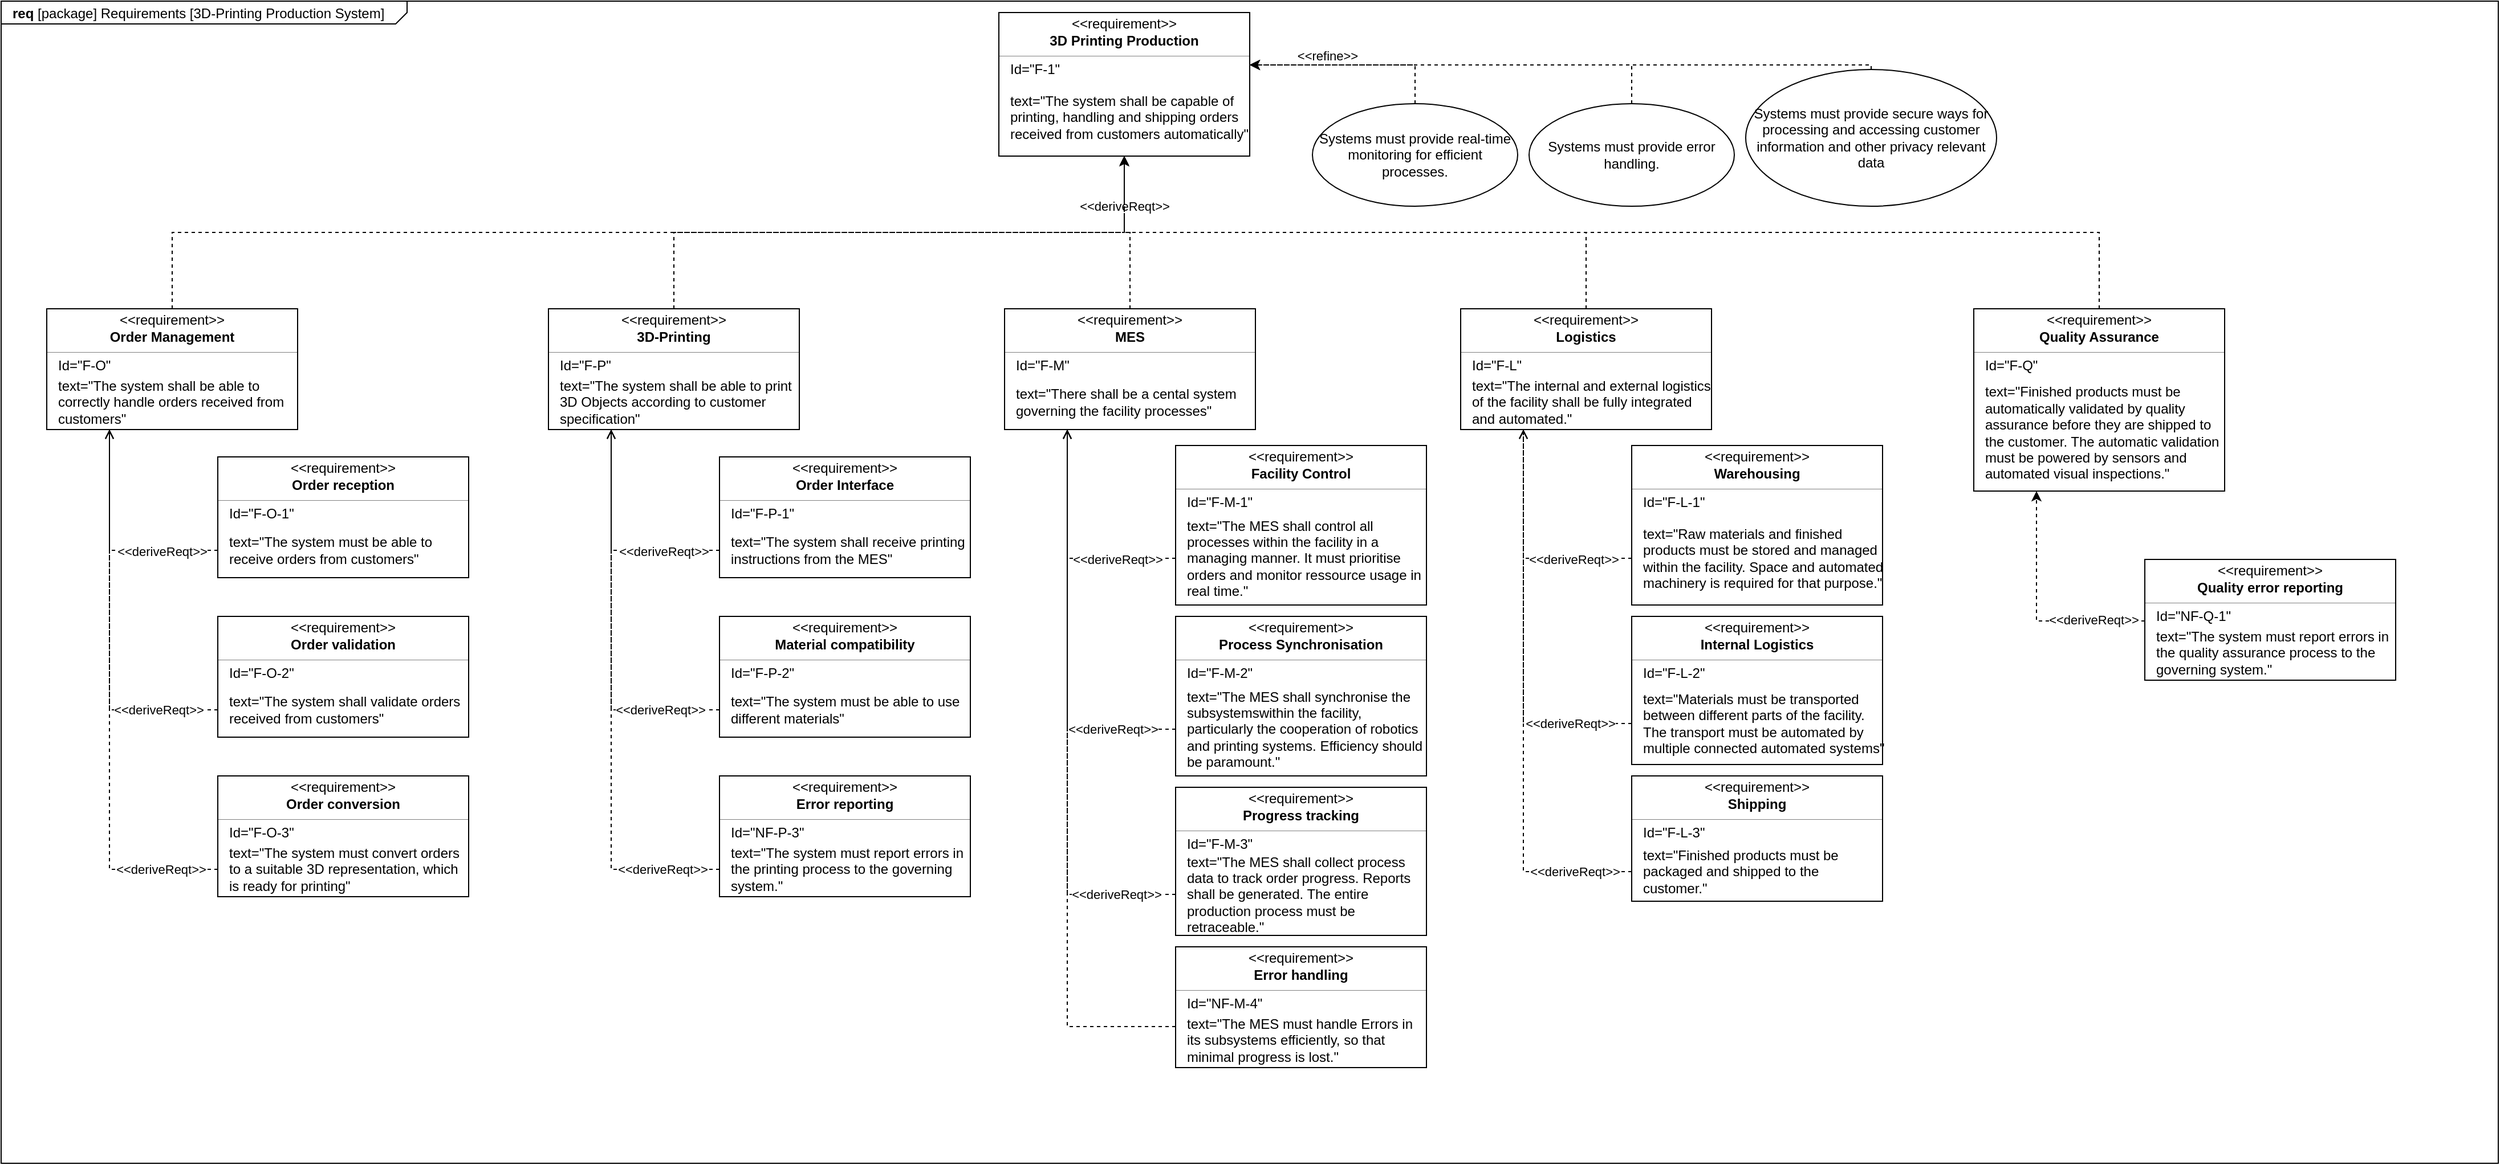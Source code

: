 <mxfile version="24.8.0">
  <diagram name="Page-1" id="KCYgEHQ_xMG1G2WC19Dg">
    <mxGraphModel dx="2444" dy="998" grid="1" gridSize="10" guides="1" tooltips="1" connect="1" arrows="1" fold="1" page="1" pageScale="1" pageWidth="850" pageHeight="1100" math="0" shadow="0">
      <root>
        <mxCell id="0" />
        <mxCell id="1" parent="0" />
        <mxCell id="_IO0_zcIHggkC3envVkG-2" value="&lt;p style=&quot;margin:0px;margin-top:4px;margin-left:10px;text-align:left;&quot;&gt;&lt;b&gt;req&lt;/b&gt; [package] Requirements [3D-Printing Production System]&lt;br&gt;&lt;/p&gt;" style="html=1;shape=mxgraph.sysml.package;html=1;overflow=fill;whiteSpace=wrap;labelX=356;" parent="1" vertex="1">
          <mxGeometry x="-560" y="50" width="2190" height="1020" as="geometry" />
        </mxCell>
        <mxCell id="_IO0_zcIHggkC3envVkG-3" value="" style="fontStyle=1;align=center;verticalAlign=middle;childLayout=stackLayout;horizontal=1;horizontalStack=0;resizeParent=1;resizeParentMax=0;resizeLast=0;marginBottom=0;" parent="1" vertex="1">
          <mxGeometry x="315" y="60" width="220" height="126" as="geometry" />
        </mxCell>
        <mxCell id="_IO0_zcIHggkC3envVkG-4" value="&amp;lt;&amp;lt;requirement&amp;gt;&amp;gt;" style="html=1;align=center;spacing=0;verticalAlign=middle;strokeColor=none;fillColor=none;whiteSpace=wrap;spacingTop=3;" parent="_IO0_zcIHggkC3envVkG-3" vertex="1">
          <mxGeometry width="220" height="16" as="geometry" />
        </mxCell>
        <mxCell id="_IO0_zcIHggkC3envVkG-5" value="3D Printing Production" style="html=1;align=center;spacing=0;verticalAlign=middle;strokeColor=none;fillColor=none;whiteSpace=wrap;fontStyle=1" parent="_IO0_zcIHggkC3envVkG-3" vertex="1">
          <mxGeometry y="16" width="220" height="18" as="geometry" />
        </mxCell>
        <mxCell id="_IO0_zcIHggkC3envVkG-6" value="" style="line;strokeWidth=0.25;fillColor=none;align=left;verticalAlign=middle;spacingTop=-1;spacingLeft=3;spacingRight=3;rotatable=0;labelPosition=right;points=[];portConstraint=eastwest;" parent="_IO0_zcIHggkC3envVkG-3" vertex="1">
          <mxGeometry y="34" width="220" height="8" as="geometry" />
        </mxCell>
        <mxCell id="_IO0_zcIHggkC3envVkG-8" value="Id=&quot;F-1&quot;" style="html=1;align=left;spacing=0;verticalAlign=middle;strokeColor=none;fillColor=none;whiteSpace=wrap;spacingLeft=10;" parent="_IO0_zcIHggkC3envVkG-3" vertex="1">
          <mxGeometry y="42" width="220" height="16" as="geometry" />
        </mxCell>
        <mxCell id="_IO0_zcIHggkC3envVkG-7" value="text=&quot;The system shall be capable of printing, handling and shipping orders received from customers automatically&quot;" style="html=1;align=left;spacing=0;verticalAlign=middle;strokeColor=none;fillColor=none;whiteSpace=wrap;spacingLeft=10;" parent="_IO0_zcIHggkC3envVkG-3" vertex="1">
          <mxGeometry y="58" width="220" height="68" as="geometry" />
        </mxCell>
        <mxCell id="_IO0_zcIHggkC3envVkG-10" value="" style="fontStyle=1;align=center;verticalAlign=middle;childLayout=stackLayout;horizontal=1;horizontalStack=0;resizeParent=1;resizeParentMax=0;resizeLast=0;marginBottom=0;" parent="1" vertex="1">
          <mxGeometry x="-520" y="320" width="220" height="106" as="geometry" />
        </mxCell>
        <mxCell id="_IO0_zcIHggkC3envVkG-11" value="&amp;lt;&amp;lt;requirement&amp;gt;&amp;gt;" style="html=1;align=center;spacing=0;verticalAlign=middle;strokeColor=none;fillColor=none;whiteSpace=wrap;spacingTop=3;" parent="_IO0_zcIHggkC3envVkG-10" vertex="1">
          <mxGeometry width="220" height="16" as="geometry" />
        </mxCell>
        <mxCell id="_IO0_zcIHggkC3envVkG-12" value="Order Management" style="html=1;align=center;spacing=0;verticalAlign=middle;strokeColor=none;fillColor=none;whiteSpace=wrap;fontStyle=1" parent="_IO0_zcIHggkC3envVkG-10" vertex="1">
          <mxGeometry y="16" width="220" height="18" as="geometry" />
        </mxCell>
        <mxCell id="_IO0_zcIHggkC3envVkG-13" value="" style="line;strokeWidth=0.25;fillColor=none;align=left;verticalAlign=middle;spacingTop=-1;spacingLeft=3;spacingRight=3;rotatable=0;labelPosition=right;points=[];portConstraint=eastwest;" parent="_IO0_zcIHggkC3envVkG-10" vertex="1">
          <mxGeometry y="34" width="220" height="8" as="geometry" />
        </mxCell>
        <mxCell id="_IO0_zcIHggkC3envVkG-15" value="Id=&quot;F-O&quot;" style="html=1;align=left;spacing=0;verticalAlign=middle;strokeColor=none;fillColor=none;whiteSpace=wrap;spacingLeft=10;" parent="_IO0_zcIHggkC3envVkG-10" vertex="1">
          <mxGeometry y="42" width="220" height="16" as="geometry" />
        </mxCell>
        <mxCell id="_IO0_zcIHggkC3envVkG-14" value="text=&quot;The system shall be able to correctly handle orders received from customers&quot;" style="html=1;align=left;spacing=0;verticalAlign=middle;strokeColor=none;fillColor=none;whiteSpace=wrap;spacingLeft=10;" parent="_IO0_zcIHggkC3envVkG-10" vertex="1">
          <mxGeometry y="58" width="220" height="48" as="geometry" />
        </mxCell>
        <mxCell id="_IO0_zcIHggkC3envVkG-28" style="edgeStyle=orthogonalEdgeStyle;rounded=0;orthogonalLoop=1;jettySize=auto;html=1;exitX=0.5;exitY=0;exitDx=0;exitDy=0;entryX=0.5;entryY=1;entryDx=0;entryDy=0;dashed=1;endArrow=open;endFill=0;" parent="1" source="_IO0_zcIHggkC3envVkG-11" target="_IO0_zcIHggkC3envVkG-7" edge="1">
          <mxGeometry relative="1" as="geometry" />
        </mxCell>
        <mxCell id="_IO0_zcIHggkC3envVkG-29" value="&lt;div&gt;&amp;lt;&amp;lt;deriveReqt&amp;gt;&amp;gt;&lt;/div&gt;" style="edgeLabel;html=1;align=center;verticalAlign=middle;resizable=0;points=[];" parent="_IO0_zcIHggkC3envVkG-28" vertex="1" connectable="0">
          <mxGeometry x="-0.199" y="1" relative="1" as="geometry">
            <mxPoint x="514" y="-22" as="offset" />
          </mxGeometry>
        </mxCell>
        <mxCell id="_IO0_zcIHggkC3envVkG-30" value="" style="fontStyle=1;align=center;verticalAlign=middle;childLayout=stackLayout;horizontal=1;horizontalStack=0;resizeParent=1;resizeParentMax=0;resizeLast=0;marginBottom=0;" parent="1" vertex="1">
          <mxGeometry x="-370" y="590" width="220" height="106" as="geometry" />
        </mxCell>
        <mxCell id="_IO0_zcIHggkC3envVkG-31" value="&amp;lt;&amp;lt;requirement&amp;gt;&amp;gt;" style="html=1;align=center;spacing=0;verticalAlign=middle;strokeColor=none;fillColor=none;whiteSpace=wrap;spacingTop=3;" parent="_IO0_zcIHggkC3envVkG-30" vertex="1">
          <mxGeometry width="220" height="16" as="geometry" />
        </mxCell>
        <mxCell id="_IO0_zcIHggkC3envVkG-32" value="Order validation" style="html=1;align=center;spacing=0;verticalAlign=middle;strokeColor=none;fillColor=none;whiteSpace=wrap;fontStyle=1" parent="_IO0_zcIHggkC3envVkG-30" vertex="1">
          <mxGeometry y="16" width="220" height="18" as="geometry" />
        </mxCell>
        <mxCell id="_IO0_zcIHggkC3envVkG-33" value="" style="line;strokeWidth=0.25;fillColor=none;align=left;verticalAlign=middle;spacingTop=-1;spacingLeft=3;spacingRight=3;rotatable=0;labelPosition=right;points=[];portConstraint=eastwest;" parent="_IO0_zcIHggkC3envVkG-30" vertex="1">
          <mxGeometry y="34" width="220" height="8" as="geometry" />
        </mxCell>
        <mxCell id="_IO0_zcIHggkC3envVkG-35" value="Id=&quot;F-O-2&quot;" style="html=1;align=left;spacing=0;verticalAlign=middle;strokeColor=none;fillColor=none;whiteSpace=wrap;spacingLeft=10;" parent="_IO0_zcIHggkC3envVkG-30" vertex="1">
          <mxGeometry y="42" width="220" height="16" as="geometry" />
        </mxCell>
        <mxCell id="_IO0_zcIHggkC3envVkG-34" value="text=&quot;The system shall validate orders received from customers&quot;" style="html=1;align=left;spacing=0;verticalAlign=middle;strokeColor=none;fillColor=none;whiteSpace=wrap;spacingLeft=10;" parent="_IO0_zcIHggkC3envVkG-30" vertex="1">
          <mxGeometry y="58" width="220" height="48" as="geometry" />
        </mxCell>
        <mxCell id="_IO0_zcIHggkC3envVkG-36" value="" style="fontStyle=1;align=center;verticalAlign=middle;childLayout=stackLayout;horizontal=1;horizontalStack=0;resizeParent=1;resizeParentMax=0;resizeLast=0;marginBottom=0;" parent="1" vertex="1">
          <mxGeometry x="-370" y="450" width="220" height="106" as="geometry" />
        </mxCell>
        <mxCell id="_IO0_zcIHggkC3envVkG-37" value="&amp;lt;&amp;lt;requirement&amp;gt;&amp;gt;" style="html=1;align=center;spacing=0;verticalAlign=middle;strokeColor=none;fillColor=none;whiteSpace=wrap;spacingTop=3;" parent="_IO0_zcIHggkC3envVkG-36" vertex="1">
          <mxGeometry width="220" height="16" as="geometry" />
        </mxCell>
        <mxCell id="_IO0_zcIHggkC3envVkG-38" value="Order reception" style="html=1;align=center;spacing=0;verticalAlign=middle;strokeColor=none;fillColor=none;whiteSpace=wrap;fontStyle=1" parent="_IO0_zcIHggkC3envVkG-36" vertex="1">
          <mxGeometry y="16" width="220" height="18" as="geometry" />
        </mxCell>
        <mxCell id="_IO0_zcIHggkC3envVkG-39" value="" style="line;strokeWidth=0.25;fillColor=none;align=left;verticalAlign=middle;spacingTop=-1;spacingLeft=3;spacingRight=3;rotatable=0;labelPosition=right;points=[];portConstraint=eastwest;" parent="_IO0_zcIHggkC3envVkG-36" vertex="1">
          <mxGeometry y="34" width="220" height="8" as="geometry" />
        </mxCell>
        <mxCell id="_IO0_zcIHggkC3envVkG-41" value="Id=&quot;F-O-1&quot;" style="html=1;align=left;spacing=0;verticalAlign=middle;strokeColor=none;fillColor=none;whiteSpace=wrap;spacingLeft=10;" parent="_IO0_zcIHggkC3envVkG-36" vertex="1">
          <mxGeometry y="42" width="220" height="16" as="geometry" />
        </mxCell>
        <mxCell id="_IO0_zcIHggkC3envVkG-40" value="text=&quot;The system must be able to receive orders from customers&quot;" style="html=1;align=left;spacing=0;verticalAlign=middle;strokeColor=none;fillColor=none;whiteSpace=wrap;spacingLeft=10;" parent="_IO0_zcIHggkC3envVkG-36" vertex="1">
          <mxGeometry y="58" width="220" height="48" as="geometry" />
        </mxCell>
        <mxCell id="_IO0_zcIHggkC3envVkG-42" value="" style="fontStyle=1;align=center;verticalAlign=middle;childLayout=stackLayout;horizontal=1;horizontalStack=0;resizeParent=1;resizeParentMax=0;resizeLast=0;marginBottom=0;" parent="1" vertex="1">
          <mxGeometry x="-370" y="730" width="220" height="106" as="geometry" />
        </mxCell>
        <mxCell id="_IO0_zcIHggkC3envVkG-43" value="&amp;lt;&amp;lt;requirement&amp;gt;&amp;gt;" style="html=1;align=center;spacing=0;verticalAlign=middle;strokeColor=none;fillColor=none;whiteSpace=wrap;spacingTop=3;" parent="_IO0_zcIHggkC3envVkG-42" vertex="1">
          <mxGeometry width="220" height="16" as="geometry" />
        </mxCell>
        <mxCell id="_IO0_zcIHggkC3envVkG-44" value="Order conversion" style="html=1;align=center;spacing=0;verticalAlign=middle;strokeColor=none;fillColor=none;whiteSpace=wrap;fontStyle=1" parent="_IO0_zcIHggkC3envVkG-42" vertex="1">
          <mxGeometry y="16" width="220" height="18" as="geometry" />
        </mxCell>
        <mxCell id="_IO0_zcIHggkC3envVkG-45" value="" style="line;strokeWidth=0.25;fillColor=none;align=left;verticalAlign=middle;spacingTop=-1;spacingLeft=3;spacingRight=3;rotatable=0;labelPosition=right;points=[];portConstraint=eastwest;" parent="_IO0_zcIHggkC3envVkG-42" vertex="1">
          <mxGeometry y="34" width="220" height="8" as="geometry" />
        </mxCell>
        <mxCell id="_IO0_zcIHggkC3envVkG-47" value="Id=&quot;F-O-3&quot;" style="html=1;align=left;spacing=0;verticalAlign=middle;strokeColor=none;fillColor=none;whiteSpace=wrap;spacingLeft=10;" parent="_IO0_zcIHggkC3envVkG-42" vertex="1">
          <mxGeometry y="42" width="220" height="16" as="geometry" />
        </mxCell>
        <mxCell id="_IO0_zcIHggkC3envVkG-46" value="text=&quot;The system must convert orders to a suitable 3D representation, which is ready for printing&quot;" style="html=1;align=left;spacing=0;verticalAlign=middle;strokeColor=none;fillColor=none;whiteSpace=wrap;spacingLeft=10;" parent="_IO0_zcIHggkC3envVkG-42" vertex="1">
          <mxGeometry y="58" width="220" height="48" as="geometry" />
        </mxCell>
        <mxCell id="_IO0_zcIHggkC3envVkG-48" style="edgeStyle=orthogonalEdgeStyle;rounded=0;orthogonalLoop=1;jettySize=auto;html=1;exitX=0;exitY=0.5;exitDx=0;exitDy=0;entryX=0.25;entryY=1;entryDx=0;entryDy=0;endArrow=open;endFill=0;dashed=1;" parent="1" source="_IO0_zcIHggkC3envVkG-40" target="_IO0_zcIHggkC3envVkG-14" edge="1">
          <mxGeometry relative="1" as="geometry">
            <mxPoint x="-465" y="420" as="targetPoint" />
          </mxGeometry>
        </mxCell>
        <mxCell id="_IO0_zcIHggkC3envVkG-52" value="&amp;lt;&amp;lt;deriveReqt&amp;gt;&amp;gt;" style="edgeLabel;html=1;align=center;verticalAlign=middle;resizable=0;points=[];" parent="_IO0_zcIHggkC3envVkG-48" vertex="1" connectable="0">
          <mxGeometry x="-0.509" y="1" relative="1" as="geometry">
            <mxPoint as="offset" />
          </mxGeometry>
        </mxCell>
        <mxCell id="_IO0_zcIHggkC3envVkG-50" style="edgeStyle=orthogonalEdgeStyle;rounded=0;orthogonalLoop=1;jettySize=auto;html=1;exitX=0;exitY=0.5;exitDx=0;exitDy=0;entryX=0.25;entryY=1;entryDx=0;entryDy=0;dashed=1;endArrow=open;endFill=0;" parent="1" source="_IO0_zcIHggkC3envVkG-34" target="_IO0_zcIHggkC3envVkG-14" edge="1">
          <mxGeometry relative="1" as="geometry">
            <mxPoint x="-470" y="430" as="targetPoint" />
          </mxGeometry>
        </mxCell>
        <mxCell id="_IO0_zcIHggkC3envVkG-53" value="&amp;lt;&amp;lt;deriveReqt&amp;gt;&amp;gt;" style="edgeLabel;html=1;align=center;verticalAlign=middle;resizable=0;points=[];" parent="_IO0_zcIHggkC3envVkG-50" vertex="1" connectable="0">
          <mxGeometry x="-0.694" relative="1" as="geometry">
            <mxPoint as="offset" />
          </mxGeometry>
        </mxCell>
        <mxCell id="_IO0_zcIHggkC3envVkG-51" style="edgeStyle=orthogonalEdgeStyle;rounded=0;orthogonalLoop=1;jettySize=auto;html=1;exitX=0;exitY=0.5;exitDx=0;exitDy=0;entryX=0.25;entryY=1;entryDx=0;entryDy=0;dashed=1;endArrow=open;endFill=0;" parent="1" source="_IO0_zcIHggkC3envVkG-46" target="_IO0_zcIHggkC3envVkG-14" edge="1">
          <mxGeometry relative="1" as="geometry" />
        </mxCell>
        <mxCell id="_IO0_zcIHggkC3envVkG-54" value="&amp;lt;&amp;lt;deriveReqt&amp;gt;&amp;gt;" style="edgeLabel;html=1;align=center;verticalAlign=middle;resizable=0;points=[];" parent="_IO0_zcIHggkC3envVkG-51" vertex="1" connectable="0">
          <mxGeometry x="-0.793" relative="1" as="geometry">
            <mxPoint as="offset" />
          </mxGeometry>
        </mxCell>
        <mxCell id="_IO0_zcIHggkC3envVkG-85" value="" style="fontStyle=1;align=center;verticalAlign=middle;childLayout=stackLayout;horizontal=1;horizontalStack=0;resizeParent=1;resizeParentMax=0;resizeLast=0;marginBottom=0;" parent="1" vertex="1">
          <mxGeometry x="-80" y="320" width="220" height="106" as="geometry" />
        </mxCell>
        <mxCell id="_IO0_zcIHggkC3envVkG-86" value="&amp;lt;&amp;lt;requirement&amp;gt;&amp;gt;" style="html=1;align=center;spacing=0;verticalAlign=middle;strokeColor=none;fillColor=none;whiteSpace=wrap;spacingTop=3;" parent="_IO0_zcIHggkC3envVkG-85" vertex="1">
          <mxGeometry width="220" height="16" as="geometry" />
        </mxCell>
        <mxCell id="_IO0_zcIHggkC3envVkG-87" value="3D-Printing" style="html=1;align=center;spacing=0;verticalAlign=middle;strokeColor=none;fillColor=none;whiteSpace=wrap;fontStyle=1" parent="_IO0_zcIHggkC3envVkG-85" vertex="1">
          <mxGeometry y="16" width="220" height="18" as="geometry" />
        </mxCell>
        <mxCell id="_IO0_zcIHggkC3envVkG-88" value="" style="line;strokeWidth=0.25;fillColor=none;align=left;verticalAlign=middle;spacingTop=-1;spacingLeft=3;spacingRight=3;rotatable=0;labelPosition=right;points=[];portConstraint=eastwest;" parent="_IO0_zcIHggkC3envVkG-85" vertex="1">
          <mxGeometry y="34" width="220" height="8" as="geometry" />
        </mxCell>
        <mxCell id="_IO0_zcIHggkC3envVkG-89" value="Id=&quot;F-P&quot;" style="html=1;align=left;spacing=0;verticalAlign=middle;strokeColor=none;fillColor=none;whiteSpace=wrap;spacingLeft=10;" parent="_IO0_zcIHggkC3envVkG-85" vertex="1">
          <mxGeometry y="42" width="220" height="16" as="geometry" />
        </mxCell>
        <mxCell id="_IO0_zcIHggkC3envVkG-90" value="text=&quot;The system shall be able to print 3D Objects according to customer specification&quot;" style="html=1;align=left;spacing=0;verticalAlign=middle;strokeColor=none;fillColor=none;whiteSpace=wrap;spacingLeft=10;" parent="_IO0_zcIHggkC3envVkG-85" vertex="1">
          <mxGeometry y="58" width="220" height="48" as="geometry" />
        </mxCell>
        <mxCell id="_IO0_zcIHggkC3envVkG-91" value="" style="fontStyle=1;align=center;verticalAlign=middle;childLayout=stackLayout;horizontal=1;horizontalStack=0;resizeParent=1;resizeParentMax=0;resizeLast=0;marginBottom=0;" parent="1" vertex="1">
          <mxGeometry x="70" y="590" width="220" height="106" as="geometry" />
        </mxCell>
        <mxCell id="_IO0_zcIHggkC3envVkG-92" value="&amp;lt;&amp;lt;requirement&amp;gt;&amp;gt;" style="html=1;align=center;spacing=0;verticalAlign=middle;strokeColor=none;fillColor=none;whiteSpace=wrap;spacingTop=3;" parent="_IO0_zcIHggkC3envVkG-91" vertex="1">
          <mxGeometry width="220" height="16" as="geometry" />
        </mxCell>
        <mxCell id="_IO0_zcIHggkC3envVkG-93" value="Material compatibility" style="html=1;align=center;spacing=0;verticalAlign=middle;strokeColor=none;fillColor=none;whiteSpace=wrap;fontStyle=1" parent="_IO0_zcIHggkC3envVkG-91" vertex="1">
          <mxGeometry y="16" width="220" height="18" as="geometry" />
        </mxCell>
        <mxCell id="_IO0_zcIHggkC3envVkG-94" value="" style="line;strokeWidth=0.25;fillColor=none;align=left;verticalAlign=middle;spacingTop=-1;spacingLeft=3;spacingRight=3;rotatable=0;labelPosition=right;points=[];portConstraint=eastwest;" parent="_IO0_zcIHggkC3envVkG-91" vertex="1">
          <mxGeometry y="34" width="220" height="8" as="geometry" />
        </mxCell>
        <mxCell id="_IO0_zcIHggkC3envVkG-95" value="Id=&quot;F-P-2&quot;" style="html=1;align=left;spacing=0;verticalAlign=middle;strokeColor=none;fillColor=none;whiteSpace=wrap;spacingLeft=10;" parent="_IO0_zcIHggkC3envVkG-91" vertex="1">
          <mxGeometry y="42" width="220" height="16" as="geometry" />
        </mxCell>
        <mxCell id="_IO0_zcIHggkC3envVkG-96" value="text=&quot;The system must be able to use different materials&quot;" style="html=1;align=left;spacing=0;verticalAlign=middle;strokeColor=none;fillColor=none;whiteSpace=wrap;spacingLeft=10;" parent="_IO0_zcIHggkC3envVkG-91" vertex="1">
          <mxGeometry y="58" width="220" height="48" as="geometry" />
        </mxCell>
        <mxCell id="_IO0_zcIHggkC3envVkG-97" value="" style="fontStyle=1;align=center;verticalAlign=middle;childLayout=stackLayout;horizontal=1;horizontalStack=0;resizeParent=1;resizeParentMax=0;resizeLast=0;marginBottom=0;" parent="1" vertex="1">
          <mxGeometry x="70" y="450" width="220" height="106" as="geometry" />
        </mxCell>
        <mxCell id="_IO0_zcIHggkC3envVkG-98" value="&amp;lt;&amp;lt;requirement&amp;gt;&amp;gt;" style="html=1;align=center;spacing=0;verticalAlign=middle;strokeColor=none;fillColor=none;whiteSpace=wrap;spacingTop=3;" parent="_IO0_zcIHggkC3envVkG-97" vertex="1">
          <mxGeometry width="220" height="16" as="geometry" />
        </mxCell>
        <mxCell id="_IO0_zcIHggkC3envVkG-99" value="Order Interface" style="html=1;align=center;spacing=0;verticalAlign=middle;strokeColor=none;fillColor=none;whiteSpace=wrap;fontStyle=1" parent="_IO0_zcIHggkC3envVkG-97" vertex="1">
          <mxGeometry y="16" width="220" height="18" as="geometry" />
        </mxCell>
        <mxCell id="_IO0_zcIHggkC3envVkG-100" value="" style="line;strokeWidth=0.25;fillColor=none;align=left;verticalAlign=middle;spacingTop=-1;spacingLeft=3;spacingRight=3;rotatable=0;labelPosition=right;points=[];portConstraint=eastwest;" parent="_IO0_zcIHggkC3envVkG-97" vertex="1">
          <mxGeometry y="34" width="220" height="8" as="geometry" />
        </mxCell>
        <mxCell id="_IO0_zcIHggkC3envVkG-101" value="Id=&quot;F-P-1&quot;" style="html=1;align=left;spacing=0;verticalAlign=middle;strokeColor=none;fillColor=none;whiteSpace=wrap;spacingLeft=10;" parent="_IO0_zcIHggkC3envVkG-97" vertex="1">
          <mxGeometry y="42" width="220" height="16" as="geometry" />
        </mxCell>
        <mxCell id="_IO0_zcIHggkC3envVkG-102" value="text=&quot;The system shall receive printing instructions from the MES&quot;" style="html=1;align=left;spacing=0;verticalAlign=middle;strokeColor=none;fillColor=none;whiteSpace=wrap;spacingLeft=10;" parent="_IO0_zcIHggkC3envVkG-97" vertex="1">
          <mxGeometry y="58" width="220" height="48" as="geometry" />
        </mxCell>
        <mxCell id="_IO0_zcIHggkC3envVkG-103" value="" style="fontStyle=1;align=center;verticalAlign=middle;childLayout=stackLayout;horizontal=1;horizontalStack=0;resizeParent=1;resizeParentMax=0;resizeLast=0;marginBottom=0;" parent="1" vertex="1">
          <mxGeometry x="70" y="730" width="220" height="106" as="geometry" />
        </mxCell>
        <mxCell id="_IO0_zcIHggkC3envVkG-104" value="&amp;lt;&amp;lt;requirement&amp;gt;&amp;gt;" style="html=1;align=center;spacing=0;verticalAlign=middle;strokeColor=none;fillColor=none;whiteSpace=wrap;spacingTop=3;" parent="_IO0_zcIHggkC3envVkG-103" vertex="1">
          <mxGeometry width="220" height="16" as="geometry" />
        </mxCell>
        <mxCell id="_IO0_zcIHggkC3envVkG-105" value="Error reporting" style="html=1;align=center;spacing=0;verticalAlign=middle;strokeColor=none;fillColor=none;whiteSpace=wrap;fontStyle=1" parent="_IO0_zcIHggkC3envVkG-103" vertex="1">
          <mxGeometry y="16" width="220" height="18" as="geometry" />
        </mxCell>
        <mxCell id="_IO0_zcIHggkC3envVkG-106" value="" style="line;strokeWidth=0.25;fillColor=none;align=left;verticalAlign=middle;spacingTop=-1;spacingLeft=3;spacingRight=3;rotatable=0;labelPosition=right;points=[];portConstraint=eastwest;" parent="_IO0_zcIHggkC3envVkG-103" vertex="1">
          <mxGeometry y="34" width="220" height="8" as="geometry" />
        </mxCell>
        <mxCell id="_IO0_zcIHggkC3envVkG-107" value="Id=&quot;NF-P-3&quot;" style="html=1;align=left;spacing=0;verticalAlign=middle;strokeColor=none;fillColor=none;whiteSpace=wrap;spacingLeft=10;" parent="_IO0_zcIHggkC3envVkG-103" vertex="1">
          <mxGeometry y="42" width="220" height="16" as="geometry" />
        </mxCell>
        <mxCell id="_IO0_zcIHggkC3envVkG-108" value="text=&quot;The system must report errors in the printing process to the governing system.&quot;" style="html=1;align=left;spacing=0;verticalAlign=middle;strokeColor=none;fillColor=none;whiteSpace=wrap;spacingLeft=10;" parent="_IO0_zcIHggkC3envVkG-103" vertex="1">
          <mxGeometry y="58" width="220" height="48" as="geometry" />
        </mxCell>
        <mxCell id="_IO0_zcIHggkC3envVkG-109" style="edgeStyle=orthogonalEdgeStyle;rounded=0;orthogonalLoop=1;jettySize=auto;html=1;exitX=0;exitY=0.5;exitDx=0;exitDy=0;entryX=0.25;entryY=1;entryDx=0;entryDy=0;endArrow=open;endFill=0;dashed=1;" parent="1" source="_IO0_zcIHggkC3envVkG-102" target="_IO0_zcIHggkC3envVkG-90" edge="1">
          <mxGeometry relative="1" as="geometry">
            <mxPoint x="-25" y="420" as="targetPoint" />
          </mxGeometry>
        </mxCell>
        <mxCell id="_IO0_zcIHggkC3envVkG-110" value="&amp;lt;&amp;lt;deriveReqt&amp;gt;&amp;gt;" style="edgeLabel;html=1;align=center;verticalAlign=middle;resizable=0;points=[];" parent="_IO0_zcIHggkC3envVkG-109" vertex="1" connectable="0">
          <mxGeometry x="-0.509" y="1" relative="1" as="geometry">
            <mxPoint as="offset" />
          </mxGeometry>
        </mxCell>
        <mxCell id="_IO0_zcIHggkC3envVkG-111" style="edgeStyle=orthogonalEdgeStyle;rounded=0;orthogonalLoop=1;jettySize=auto;html=1;exitX=0;exitY=0.5;exitDx=0;exitDy=0;entryX=0.25;entryY=1;entryDx=0;entryDy=0;dashed=1;endArrow=open;endFill=0;" parent="1" source="_IO0_zcIHggkC3envVkG-96" target="_IO0_zcIHggkC3envVkG-90" edge="1">
          <mxGeometry relative="1" as="geometry">
            <mxPoint x="-30" y="430" as="targetPoint" />
          </mxGeometry>
        </mxCell>
        <mxCell id="_IO0_zcIHggkC3envVkG-112" value="&amp;lt;&amp;lt;deriveReqt&amp;gt;&amp;gt;" style="edgeLabel;html=1;align=center;verticalAlign=middle;resizable=0;points=[];" parent="_IO0_zcIHggkC3envVkG-111" vertex="1" connectable="0">
          <mxGeometry x="-0.694" relative="1" as="geometry">
            <mxPoint as="offset" />
          </mxGeometry>
        </mxCell>
        <mxCell id="_IO0_zcIHggkC3envVkG-113" style="edgeStyle=orthogonalEdgeStyle;rounded=0;orthogonalLoop=1;jettySize=auto;html=1;exitX=0;exitY=0.5;exitDx=0;exitDy=0;entryX=0.25;entryY=1;entryDx=0;entryDy=0;dashed=1;endArrow=open;endFill=0;" parent="1" source="_IO0_zcIHggkC3envVkG-108" target="_IO0_zcIHggkC3envVkG-90" edge="1">
          <mxGeometry relative="1" as="geometry" />
        </mxCell>
        <mxCell id="_IO0_zcIHggkC3envVkG-114" value="&amp;lt;&amp;lt;deriveReqt&amp;gt;&amp;gt;" style="edgeLabel;html=1;align=center;verticalAlign=middle;resizable=0;points=[];" parent="_IO0_zcIHggkC3envVkG-113" vertex="1" connectable="0">
          <mxGeometry x="-0.793" relative="1" as="geometry">
            <mxPoint as="offset" />
          </mxGeometry>
        </mxCell>
        <mxCell id="_IO0_zcIHggkC3envVkG-115" style="edgeStyle=orthogonalEdgeStyle;rounded=0;orthogonalLoop=1;jettySize=auto;html=1;exitX=0.5;exitY=0;exitDx=0;exitDy=0;entryX=0.5;entryY=1;entryDx=0;entryDy=0;dashed=1;endArrow=open;endFill=0;" parent="1" source="_IO0_zcIHggkC3envVkG-86" target="_IO0_zcIHggkC3envVkG-7" edge="1">
          <mxGeometry relative="1" as="geometry" />
        </mxCell>
        <mxCell id="_IO0_zcIHggkC3envVkG-116" value="" style="fontStyle=1;align=center;verticalAlign=middle;childLayout=stackLayout;horizontal=1;horizontalStack=0;resizeParent=1;resizeParentMax=0;resizeLast=0;marginBottom=0;" parent="1" vertex="1">
          <mxGeometry x="320" y="320" width="220" height="106" as="geometry" />
        </mxCell>
        <mxCell id="_IO0_zcIHggkC3envVkG-117" value="&amp;lt;&amp;lt;requirement&amp;gt;&amp;gt;" style="html=1;align=center;spacing=0;verticalAlign=middle;strokeColor=none;fillColor=none;whiteSpace=wrap;spacingTop=3;" parent="_IO0_zcIHggkC3envVkG-116" vertex="1">
          <mxGeometry width="220" height="16" as="geometry" />
        </mxCell>
        <mxCell id="_IO0_zcIHggkC3envVkG-118" value="MES" style="html=1;align=center;spacing=0;verticalAlign=middle;strokeColor=none;fillColor=none;whiteSpace=wrap;fontStyle=1" parent="_IO0_zcIHggkC3envVkG-116" vertex="1">
          <mxGeometry y="16" width="220" height="18" as="geometry" />
        </mxCell>
        <mxCell id="_IO0_zcIHggkC3envVkG-119" value="" style="line;strokeWidth=0.25;fillColor=none;align=left;verticalAlign=middle;spacingTop=-1;spacingLeft=3;spacingRight=3;rotatable=0;labelPosition=right;points=[];portConstraint=eastwest;" parent="_IO0_zcIHggkC3envVkG-116" vertex="1">
          <mxGeometry y="34" width="220" height="8" as="geometry" />
        </mxCell>
        <mxCell id="_IO0_zcIHggkC3envVkG-120" value="Id=&quot;F-M&quot;" style="html=1;align=left;spacing=0;verticalAlign=middle;strokeColor=none;fillColor=none;whiteSpace=wrap;spacingLeft=10;" parent="_IO0_zcIHggkC3envVkG-116" vertex="1">
          <mxGeometry y="42" width="220" height="16" as="geometry" />
        </mxCell>
        <mxCell id="_IO0_zcIHggkC3envVkG-121" value="text=&quot;There shall be a cental system governing the facility processes&quot;" style="html=1;align=left;spacing=0;verticalAlign=middle;strokeColor=none;fillColor=none;whiteSpace=wrap;spacingLeft=10;" parent="_IO0_zcIHggkC3envVkG-116" vertex="1">
          <mxGeometry y="58" width="220" height="48" as="geometry" />
        </mxCell>
        <mxCell id="_IO0_zcIHggkC3envVkG-122" value="" style="fontStyle=1;align=center;verticalAlign=middle;childLayout=stackLayout;horizontal=1;horizontalStack=0;resizeParent=1;resizeParentMax=0;resizeLast=0;marginBottom=0;" parent="1" vertex="1">
          <mxGeometry x="470" y="590" width="220" height="140" as="geometry" />
        </mxCell>
        <mxCell id="_IO0_zcIHggkC3envVkG-123" value="&amp;lt;&amp;lt;requirement&amp;gt;&amp;gt;" style="html=1;align=center;spacing=0;verticalAlign=middle;strokeColor=none;fillColor=none;whiteSpace=wrap;spacingTop=3;" parent="_IO0_zcIHggkC3envVkG-122" vertex="1">
          <mxGeometry width="220" height="16" as="geometry" />
        </mxCell>
        <mxCell id="_IO0_zcIHggkC3envVkG-124" value="Process Synchronisation" style="html=1;align=center;spacing=0;verticalAlign=middle;strokeColor=none;fillColor=none;whiteSpace=wrap;fontStyle=1" parent="_IO0_zcIHggkC3envVkG-122" vertex="1">
          <mxGeometry y="16" width="220" height="18" as="geometry" />
        </mxCell>
        <mxCell id="_IO0_zcIHggkC3envVkG-125" value="" style="line;strokeWidth=0.25;fillColor=none;align=left;verticalAlign=middle;spacingTop=-1;spacingLeft=3;spacingRight=3;rotatable=0;labelPosition=right;points=[];portConstraint=eastwest;" parent="_IO0_zcIHggkC3envVkG-122" vertex="1">
          <mxGeometry y="34" width="220" height="8" as="geometry" />
        </mxCell>
        <mxCell id="_IO0_zcIHggkC3envVkG-126" value="Id=&quot;F-M-2&quot;" style="html=1;align=left;spacing=0;verticalAlign=middle;strokeColor=none;fillColor=none;whiteSpace=wrap;spacingLeft=10;" parent="_IO0_zcIHggkC3envVkG-122" vertex="1">
          <mxGeometry y="42" width="220" height="16" as="geometry" />
        </mxCell>
        <mxCell id="_IO0_zcIHggkC3envVkG-127" value="text=&quot;The MES shall synchronise the subsystemswithin the facility, particularly the cooperation of robotics and printing systems. Efficiency should be paramount.&quot;" style="html=1;align=left;spacing=0;verticalAlign=middle;strokeColor=none;fillColor=none;whiteSpace=wrap;spacingLeft=10;" parent="_IO0_zcIHggkC3envVkG-122" vertex="1">
          <mxGeometry y="58" width="220" height="82" as="geometry" />
        </mxCell>
        <mxCell id="_IO0_zcIHggkC3envVkG-128" value="" style="fontStyle=1;align=center;verticalAlign=middle;childLayout=stackLayout;horizontal=1;horizontalStack=0;resizeParent=1;resizeParentMax=0;resizeLast=0;marginBottom=0;" parent="1" vertex="1">
          <mxGeometry x="470" y="440" width="220" height="140" as="geometry" />
        </mxCell>
        <mxCell id="_IO0_zcIHggkC3envVkG-129" value="&amp;lt;&amp;lt;requirement&amp;gt;&amp;gt;" style="html=1;align=center;spacing=0;verticalAlign=middle;strokeColor=none;fillColor=none;whiteSpace=wrap;spacingTop=3;" parent="_IO0_zcIHggkC3envVkG-128" vertex="1">
          <mxGeometry width="220" height="16" as="geometry" />
        </mxCell>
        <mxCell id="_IO0_zcIHggkC3envVkG-130" value="Facility Control" style="html=1;align=center;spacing=0;verticalAlign=middle;strokeColor=none;fillColor=none;whiteSpace=wrap;fontStyle=1" parent="_IO0_zcIHggkC3envVkG-128" vertex="1">
          <mxGeometry y="16" width="220" height="18" as="geometry" />
        </mxCell>
        <mxCell id="_IO0_zcIHggkC3envVkG-131" value="" style="line;strokeWidth=0.25;fillColor=none;align=left;verticalAlign=middle;spacingTop=-1;spacingLeft=3;spacingRight=3;rotatable=0;labelPosition=right;points=[];portConstraint=eastwest;" parent="_IO0_zcIHggkC3envVkG-128" vertex="1">
          <mxGeometry y="34" width="220" height="8" as="geometry" />
        </mxCell>
        <mxCell id="_IO0_zcIHggkC3envVkG-132" value="Id=&quot;F-M-1&quot;" style="html=1;align=left;spacing=0;verticalAlign=middle;strokeColor=none;fillColor=none;whiteSpace=wrap;spacingLeft=10;" parent="_IO0_zcIHggkC3envVkG-128" vertex="1">
          <mxGeometry y="42" width="220" height="16" as="geometry" />
        </mxCell>
        <mxCell id="_IO0_zcIHggkC3envVkG-133" value="text=&quot;The MES shall control all processes within the facility in a managing manner. It must prioritise orders and monitor ressource usage in real time.&quot;" style="html=1;align=left;spacing=0;verticalAlign=middle;strokeColor=none;fillColor=none;whiteSpace=wrap;spacingLeft=10;" parent="_IO0_zcIHggkC3envVkG-128" vertex="1">
          <mxGeometry y="58" width="220" height="82" as="geometry" />
        </mxCell>
        <mxCell id="_IO0_zcIHggkC3envVkG-134" value="" style="fontStyle=1;align=center;verticalAlign=middle;childLayout=stackLayout;horizontal=1;horizontalStack=0;resizeParent=1;resizeParentMax=0;resizeLast=0;marginBottom=0;" parent="1" vertex="1">
          <mxGeometry x="470" y="740" width="220" height="130" as="geometry" />
        </mxCell>
        <mxCell id="_IO0_zcIHggkC3envVkG-135" value="&amp;lt;&amp;lt;requirement&amp;gt;&amp;gt;" style="html=1;align=center;spacing=0;verticalAlign=middle;strokeColor=none;fillColor=none;whiteSpace=wrap;spacingTop=3;" parent="_IO0_zcIHggkC3envVkG-134" vertex="1">
          <mxGeometry width="220" height="16" as="geometry" />
        </mxCell>
        <mxCell id="_IO0_zcIHggkC3envVkG-136" value="Progress tracking" style="html=1;align=center;spacing=0;verticalAlign=middle;strokeColor=none;fillColor=none;whiteSpace=wrap;fontStyle=1" parent="_IO0_zcIHggkC3envVkG-134" vertex="1">
          <mxGeometry y="16" width="220" height="18" as="geometry" />
        </mxCell>
        <mxCell id="_IO0_zcIHggkC3envVkG-137" value="" style="line;strokeWidth=0.25;fillColor=none;align=left;verticalAlign=middle;spacingTop=-1;spacingLeft=3;spacingRight=3;rotatable=0;labelPosition=right;points=[];portConstraint=eastwest;" parent="_IO0_zcIHggkC3envVkG-134" vertex="1">
          <mxGeometry y="34" width="220" height="8" as="geometry" />
        </mxCell>
        <mxCell id="_IO0_zcIHggkC3envVkG-138" value="Id=&quot;F-M-3&quot;" style="html=1;align=left;spacing=0;verticalAlign=middle;strokeColor=none;fillColor=none;whiteSpace=wrap;spacingLeft=10;" parent="_IO0_zcIHggkC3envVkG-134" vertex="1">
          <mxGeometry y="42" width="220" height="16" as="geometry" />
        </mxCell>
        <mxCell id="_IO0_zcIHggkC3envVkG-139" value="text=&quot;The MES shall collect process data to track order progress. Reports shall be generated. The entire production process must be retraceable.&quot;" style="html=1;align=left;spacing=0;verticalAlign=middle;strokeColor=none;fillColor=none;whiteSpace=wrap;spacingLeft=10;" parent="_IO0_zcIHggkC3envVkG-134" vertex="1">
          <mxGeometry y="58" width="220" height="72" as="geometry" />
        </mxCell>
        <mxCell id="_IO0_zcIHggkC3envVkG-140" style="edgeStyle=orthogonalEdgeStyle;rounded=0;orthogonalLoop=1;jettySize=auto;html=1;exitX=0;exitY=0.5;exitDx=0;exitDy=0;entryX=0.25;entryY=1;entryDx=0;entryDy=0;endArrow=open;endFill=0;dashed=1;" parent="1" source="_IO0_zcIHggkC3envVkG-133" target="_IO0_zcIHggkC3envVkG-121" edge="1">
          <mxGeometry relative="1" as="geometry">
            <mxPoint x="375" y="420" as="targetPoint" />
          </mxGeometry>
        </mxCell>
        <mxCell id="_IO0_zcIHggkC3envVkG-141" value="&amp;lt;&amp;lt;deriveReqt&amp;gt;&amp;gt;" style="edgeLabel;html=1;align=center;verticalAlign=middle;resizable=0;points=[];" parent="_IO0_zcIHggkC3envVkG-140" vertex="1" connectable="0">
          <mxGeometry x="-0.509" y="1" relative="1" as="geometry">
            <mxPoint as="offset" />
          </mxGeometry>
        </mxCell>
        <mxCell id="_IO0_zcIHggkC3envVkG-142" style="edgeStyle=orthogonalEdgeStyle;rounded=0;orthogonalLoop=1;jettySize=auto;html=1;exitX=0;exitY=0.5;exitDx=0;exitDy=0;entryX=0.25;entryY=1;entryDx=0;entryDy=0;dashed=1;endArrow=open;endFill=0;" parent="1" source="_IO0_zcIHggkC3envVkG-127" target="_IO0_zcIHggkC3envVkG-121" edge="1">
          <mxGeometry relative="1" as="geometry">
            <mxPoint x="370" y="430" as="targetPoint" />
          </mxGeometry>
        </mxCell>
        <mxCell id="_IO0_zcIHggkC3envVkG-143" value="&amp;lt;&amp;lt;deriveReqt&amp;gt;&amp;gt;" style="edgeLabel;html=1;align=center;verticalAlign=middle;resizable=0;points=[];" parent="_IO0_zcIHggkC3envVkG-142" vertex="1" connectable="0">
          <mxGeometry x="-0.694" relative="1" as="geometry">
            <mxPoint as="offset" />
          </mxGeometry>
        </mxCell>
        <mxCell id="_IO0_zcIHggkC3envVkG-144" style="edgeStyle=orthogonalEdgeStyle;rounded=0;orthogonalLoop=1;jettySize=auto;html=1;exitX=0;exitY=0.5;exitDx=0;exitDy=0;entryX=0.25;entryY=1;entryDx=0;entryDy=0;dashed=1;endArrow=open;endFill=0;" parent="1" source="_IO0_zcIHggkC3envVkG-139" target="_IO0_zcIHggkC3envVkG-121" edge="1">
          <mxGeometry relative="1" as="geometry" />
        </mxCell>
        <mxCell id="_IO0_zcIHggkC3envVkG-145" value="&amp;lt;&amp;lt;deriveReqt&amp;gt;&amp;gt;" style="edgeLabel;html=1;align=center;verticalAlign=middle;resizable=0;points=[];" parent="_IO0_zcIHggkC3envVkG-144" vertex="1" connectable="0">
          <mxGeometry x="-0.793" relative="1" as="geometry">
            <mxPoint as="offset" />
          </mxGeometry>
        </mxCell>
        <mxCell id="_IO0_zcIHggkC3envVkG-146" style="edgeStyle=orthogonalEdgeStyle;rounded=0;orthogonalLoop=1;jettySize=auto;html=1;exitX=0.5;exitY=0;exitDx=0;exitDy=0;entryX=0.5;entryY=1;entryDx=0;entryDy=0;endArrow=open;endFill=0;dashed=1;" parent="1" source="_IO0_zcIHggkC3envVkG-117" target="_IO0_zcIHggkC3envVkG-7" edge="1">
          <mxGeometry relative="1" as="geometry" />
        </mxCell>
        <mxCell id="_IO0_zcIHggkC3envVkG-154" value="" style="fontStyle=1;align=center;verticalAlign=middle;childLayout=stackLayout;horizontal=1;horizontalStack=0;resizeParent=1;resizeParentMax=0;resizeLast=0;marginBottom=0;" parent="1" vertex="1">
          <mxGeometry x="720" y="320" width="220" height="106" as="geometry" />
        </mxCell>
        <mxCell id="_IO0_zcIHggkC3envVkG-155" value="&amp;lt;&amp;lt;requirement&amp;gt;&amp;gt;" style="html=1;align=center;spacing=0;verticalAlign=middle;strokeColor=none;fillColor=none;whiteSpace=wrap;spacingTop=3;" parent="_IO0_zcIHggkC3envVkG-154" vertex="1">
          <mxGeometry width="220" height="16" as="geometry" />
        </mxCell>
        <mxCell id="_IO0_zcIHggkC3envVkG-156" value="Logistics" style="html=1;align=center;spacing=0;verticalAlign=middle;strokeColor=none;fillColor=none;whiteSpace=wrap;fontStyle=1" parent="_IO0_zcIHggkC3envVkG-154" vertex="1">
          <mxGeometry y="16" width="220" height="18" as="geometry" />
        </mxCell>
        <mxCell id="_IO0_zcIHggkC3envVkG-157" value="" style="line;strokeWidth=0.25;fillColor=none;align=left;verticalAlign=middle;spacingTop=-1;spacingLeft=3;spacingRight=3;rotatable=0;labelPosition=right;points=[];portConstraint=eastwest;" parent="_IO0_zcIHggkC3envVkG-154" vertex="1">
          <mxGeometry y="34" width="220" height="8" as="geometry" />
        </mxCell>
        <mxCell id="_IO0_zcIHggkC3envVkG-158" value="Id=&quot;F-L&quot;" style="html=1;align=left;spacing=0;verticalAlign=middle;strokeColor=none;fillColor=none;whiteSpace=wrap;spacingLeft=10;" parent="_IO0_zcIHggkC3envVkG-154" vertex="1">
          <mxGeometry y="42" width="220" height="16" as="geometry" />
        </mxCell>
        <mxCell id="_IO0_zcIHggkC3envVkG-159" value="text=&quot;The internal and external logistics of the facility shall be fully integrated and automated.&quot;" style="html=1;align=left;spacing=0;verticalAlign=middle;strokeColor=none;fillColor=none;whiteSpace=wrap;spacingLeft=10;" parent="_IO0_zcIHggkC3envVkG-154" vertex="1">
          <mxGeometry y="58" width="220" height="48" as="geometry" />
        </mxCell>
        <mxCell id="_IO0_zcIHggkC3envVkG-160" value="" style="fontStyle=1;align=center;verticalAlign=middle;childLayout=stackLayout;horizontal=1;horizontalStack=0;resizeParent=1;resizeParentMax=0;resizeLast=0;marginBottom=0;" parent="1" vertex="1">
          <mxGeometry x="870" y="590" width="220" height="130" as="geometry" />
        </mxCell>
        <mxCell id="_IO0_zcIHggkC3envVkG-161" value="&amp;lt;&amp;lt;requirement&amp;gt;&amp;gt;" style="html=1;align=center;spacing=0;verticalAlign=middle;strokeColor=none;fillColor=none;whiteSpace=wrap;spacingTop=3;" parent="_IO0_zcIHggkC3envVkG-160" vertex="1">
          <mxGeometry width="220" height="16" as="geometry" />
        </mxCell>
        <mxCell id="_IO0_zcIHggkC3envVkG-162" value="Internal Logistics" style="html=1;align=center;spacing=0;verticalAlign=middle;strokeColor=none;fillColor=none;whiteSpace=wrap;fontStyle=1" parent="_IO0_zcIHggkC3envVkG-160" vertex="1">
          <mxGeometry y="16" width="220" height="18" as="geometry" />
        </mxCell>
        <mxCell id="_IO0_zcIHggkC3envVkG-163" value="" style="line;strokeWidth=0.25;fillColor=none;align=left;verticalAlign=middle;spacingTop=-1;spacingLeft=3;spacingRight=3;rotatable=0;labelPosition=right;points=[];portConstraint=eastwest;" parent="_IO0_zcIHggkC3envVkG-160" vertex="1">
          <mxGeometry y="34" width="220" height="8" as="geometry" />
        </mxCell>
        <mxCell id="_IO0_zcIHggkC3envVkG-164" value="Id=&quot;F-L-2&quot;" style="html=1;align=left;spacing=0;verticalAlign=middle;strokeColor=none;fillColor=none;whiteSpace=wrap;spacingLeft=10;" parent="_IO0_zcIHggkC3envVkG-160" vertex="1">
          <mxGeometry y="42" width="220" height="16" as="geometry" />
        </mxCell>
        <mxCell id="_IO0_zcIHggkC3envVkG-165" value="text=&quot;Materials must be transported between different parts of the facility. The transport must be automated by multiple connected automated systems&quot;" style="html=1;align=left;spacing=0;verticalAlign=middle;strokeColor=none;fillColor=none;whiteSpace=wrap;spacingLeft=10;" parent="_IO0_zcIHggkC3envVkG-160" vertex="1">
          <mxGeometry y="58" width="220" height="72" as="geometry" />
        </mxCell>
        <mxCell id="_IO0_zcIHggkC3envVkG-166" value="" style="fontStyle=1;align=center;verticalAlign=middle;childLayout=stackLayout;horizontal=1;horizontalStack=0;resizeParent=1;resizeParentMax=0;resizeLast=0;marginBottom=0;" parent="1" vertex="1">
          <mxGeometry x="870" y="440" width="220" height="140" as="geometry" />
        </mxCell>
        <mxCell id="_IO0_zcIHggkC3envVkG-167" value="&amp;lt;&amp;lt;requirement&amp;gt;&amp;gt;" style="html=1;align=center;spacing=0;verticalAlign=middle;strokeColor=none;fillColor=none;whiteSpace=wrap;spacingTop=3;" parent="_IO0_zcIHggkC3envVkG-166" vertex="1">
          <mxGeometry width="220" height="16" as="geometry" />
        </mxCell>
        <mxCell id="_IO0_zcIHggkC3envVkG-168" value="Warehousing" style="html=1;align=center;spacing=0;verticalAlign=middle;strokeColor=none;fillColor=none;whiteSpace=wrap;fontStyle=1" parent="_IO0_zcIHggkC3envVkG-166" vertex="1">
          <mxGeometry y="16" width="220" height="18" as="geometry" />
        </mxCell>
        <mxCell id="_IO0_zcIHggkC3envVkG-169" value="" style="line;strokeWidth=0.25;fillColor=none;align=left;verticalAlign=middle;spacingTop=-1;spacingLeft=3;spacingRight=3;rotatable=0;labelPosition=right;points=[];portConstraint=eastwest;" parent="_IO0_zcIHggkC3envVkG-166" vertex="1">
          <mxGeometry y="34" width="220" height="8" as="geometry" />
        </mxCell>
        <mxCell id="_IO0_zcIHggkC3envVkG-170" value="Id=&quot;F-L-1&quot;" style="html=1;align=left;spacing=0;verticalAlign=middle;strokeColor=none;fillColor=none;whiteSpace=wrap;spacingLeft=10;" parent="_IO0_zcIHggkC3envVkG-166" vertex="1">
          <mxGeometry y="42" width="220" height="16" as="geometry" />
        </mxCell>
        <mxCell id="_IO0_zcIHggkC3envVkG-171" value="text=&quot;Raw materials and finished products must be stored and managed within the facility. Space and automated machinery is required for that purpose.&quot;" style="html=1;align=left;spacing=0;verticalAlign=middle;strokeColor=none;fillColor=none;whiteSpace=wrap;spacingLeft=10;" parent="_IO0_zcIHggkC3envVkG-166" vertex="1">
          <mxGeometry y="58" width="220" height="82" as="geometry" />
        </mxCell>
        <mxCell id="_IO0_zcIHggkC3envVkG-172" value="" style="fontStyle=1;align=center;verticalAlign=middle;childLayout=stackLayout;horizontal=1;horizontalStack=0;resizeParent=1;resizeParentMax=0;resizeLast=0;marginBottom=0;" parent="1" vertex="1">
          <mxGeometry x="870" y="730" width="220" height="110" as="geometry" />
        </mxCell>
        <mxCell id="_IO0_zcIHggkC3envVkG-173" value="&amp;lt;&amp;lt;requirement&amp;gt;&amp;gt;" style="html=1;align=center;spacing=0;verticalAlign=middle;strokeColor=none;fillColor=none;whiteSpace=wrap;spacingTop=3;" parent="_IO0_zcIHggkC3envVkG-172" vertex="1">
          <mxGeometry width="220" height="16" as="geometry" />
        </mxCell>
        <mxCell id="_IO0_zcIHggkC3envVkG-174" value="Shipping" style="html=1;align=center;spacing=0;verticalAlign=middle;strokeColor=none;fillColor=none;whiteSpace=wrap;fontStyle=1" parent="_IO0_zcIHggkC3envVkG-172" vertex="1">
          <mxGeometry y="16" width="220" height="18" as="geometry" />
        </mxCell>
        <mxCell id="_IO0_zcIHggkC3envVkG-175" value="" style="line;strokeWidth=0.25;fillColor=none;align=left;verticalAlign=middle;spacingTop=-1;spacingLeft=3;spacingRight=3;rotatable=0;labelPosition=right;points=[];portConstraint=eastwest;" parent="_IO0_zcIHggkC3envVkG-172" vertex="1">
          <mxGeometry y="34" width="220" height="8" as="geometry" />
        </mxCell>
        <mxCell id="_IO0_zcIHggkC3envVkG-176" value="Id=&quot;F-L-3&quot;" style="html=1;align=left;spacing=0;verticalAlign=middle;strokeColor=none;fillColor=none;whiteSpace=wrap;spacingLeft=10;" parent="_IO0_zcIHggkC3envVkG-172" vertex="1">
          <mxGeometry y="42" width="220" height="16" as="geometry" />
        </mxCell>
        <mxCell id="_IO0_zcIHggkC3envVkG-177" value="text=&quot;Finished products must be packaged and shipped to the customer.&quot;" style="html=1;align=left;spacing=0;verticalAlign=middle;strokeColor=none;fillColor=none;whiteSpace=wrap;spacingLeft=10;" parent="_IO0_zcIHggkC3envVkG-172" vertex="1">
          <mxGeometry y="58" width="220" height="52" as="geometry" />
        </mxCell>
        <mxCell id="_IO0_zcIHggkC3envVkG-178" style="edgeStyle=orthogonalEdgeStyle;rounded=0;orthogonalLoop=1;jettySize=auto;html=1;exitX=0;exitY=0.5;exitDx=0;exitDy=0;entryX=0.25;entryY=1;entryDx=0;entryDy=0;endArrow=open;endFill=0;dashed=1;" parent="1" source="_IO0_zcIHggkC3envVkG-171" target="_IO0_zcIHggkC3envVkG-159" edge="1">
          <mxGeometry relative="1" as="geometry">
            <mxPoint x="775" y="420" as="targetPoint" />
          </mxGeometry>
        </mxCell>
        <mxCell id="_IO0_zcIHggkC3envVkG-179" value="&amp;lt;&amp;lt;deriveReqt&amp;gt;&amp;gt;" style="edgeLabel;html=1;align=center;verticalAlign=middle;resizable=0;points=[];" parent="_IO0_zcIHggkC3envVkG-178" vertex="1" connectable="0">
          <mxGeometry x="-0.509" y="1" relative="1" as="geometry">
            <mxPoint as="offset" />
          </mxGeometry>
        </mxCell>
        <mxCell id="_IO0_zcIHggkC3envVkG-180" style="edgeStyle=orthogonalEdgeStyle;rounded=0;orthogonalLoop=1;jettySize=auto;html=1;exitX=0;exitY=0.5;exitDx=0;exitDy=0;entryX=0.25;entryY=1;entryDx=0;entryDy=0;dashed=1;endArrow=open;endFill=0;" parent="1" source="_IO0_zcIHggkC3envVkG-165" target="_IO0_zcIHggkC3envVkG-159" edge="1">
          <mxGeometry relative="1" as="geometry">
            <mxPoint x="770" y="430" as="targetPoint" />
          </mxGeometry>
        </mxCell>
        <mxCell id="_IO0_zcIHggkC3envVkG-181" value="&amp;lt;&amp;lt;deriveReqt&amp;gt;&amp;gt;" style="edgeLabel;html=1;align=center;verticalAlign=middle;resizable=0;points=[];" parent="_IO0_zcIHggkC3envVkG-180" vertex="1" connectable="0">
          <mxGeometry x="-0.694" relative="1" as="geometry">
            <mxPoint as="offset" />
          </mxGeometry>
        </mxCell>
        <mxCell id="_IO0_zcIHggkC3envVkG-182" style="edgeStyle=orthogonalEdgeStyle;rounded=0;orthogonalLoop=1;jettySize=auto;html=1;exitX=0;exitY=0.5;exitDx=0;exitDy=0;entryX=0.25;entryY=1;entryDx=0;entryDy=0;dashed=1;endArrow=open;endFill=0;" parent="1" source="_IO0_zcIHggkC3envVkG-177" target="_IO0_zcIHggkC3envVkG-159" edge="1">
          <mxGeometry relative="1" as="geometry" />
        </mxCell>
        <mxCell id="_IO0_zcIHggkC3envVkG-183" value="&amp;lt;&amp;lt;deriveReqt&amp;gt;&amp;gt;" style="edgeLabel;html=1;align=center;verticalAlign=middle;resizable=0;points=[];" parent="_IO0_zcIHggkC3envVkG-182" vertex="1" connectable="0">
          <mxGeometry x="-0.793" relative="1" as="geometry">
            <mxPoint as="offset" />
          </mxGeometry>
        </mxCell>
        <mxCell id="_IO0_zcIHggkC3envVkG-184" style="edgeStyle=orthogonalEdgeStyle;rounded=0;orthogonalLoop=1;jettySize=auto;html=1;exitX=0.5;exitY=0;exitDx=0;exitDy=0;entryX=0.5;entryY=1;entryDx=0;entryDy=0;dashed=1;endArrow=open;endFill=0;" parent="1" source="_IO0_zcIHggkC3envVkG-155" target="_IO0_zcIHggkC3envVkG-7" edge="1">
          <mxGeometry relative="1" as="geometry" />
        </mxCell>
        <mxCell id="_IO0_zcIHggkC3envVkG-185" value="" style="fontStyle=1;align=center;verticalAlign=middle;childLayout=stackLayout;horizontal=1;horizontalStack=0;resizeParent=1;resizeParentMax=0;resizeLast=0;marginBottom=0;" parent="1" vertex="1">
          <mxGeometry x="470" y="880" width="220" height="106" as="geometry" />
        </mxCell>
        <mxCell id="_IO0_zcIHggkC3envVkG-186" value="&amp;lt;&amp;lt;requirement&amp;gt;&amp;gt;" style="html=1;align=center;spacing=0;verticalAlign=middle;strokeColor=none;fillColor=none;whiteSpace=wrap;spacingTop=3;" parent="_IO0_zcIHggkC3envVkG-185" vertex="1">
          <mxGeometry width="220" height="16" as="geometry" />
        </mxCell>
        <mxCell id="_IO0_zcIHggkC3envVkG-187" value="Error handling" style="html=1;align=center;spacing=0;verticalAlign=middle;strokeColor=none;fillColor=none;whiteSpace=wrap;fontStyle=1" parent="_IO0_zcIHggkC3envVkG-185" vertex="1">
          <mxGeometry y="16" width="220" height="18" as="geometry" />
        </mxCell>
        <mxCell id="_IO0_zcIHggkC3envVkG-188" value="" style="line;strokeWidth=0.25;fillColor=none;align=left;verticalAlign=middle;spacingTop=-1;spacingLeft=3;spacingRight=3;rotatable=0;labelPosition=right;points=[];portConstraint=eastwest;" parent="_IO0_zcIHggkC3envVkG-185" vertex="1">
          <mxGeometry y="34" width="220" height="8" as="geometry" />
        </mxCell>
        <mxCell id="_IO0_zcIHggkC3envVkG-189" value="Id=&quot;NF-M-4&quot;" style="html=1;align=left;spacing=0;verticalAlign=middle;strokeColor=none;fillColor=none;whiteSpace=wrap;spacingLeft=10;" parent="_IO0_zcIHggkC3envVkG-185" vertex="1">
          <mxGeometry y="42" width="220" height="16" as="geometry" />
        </mxCell>
        <mxCell id="_IO0_zcIHggkC3envVkG-190" value="text=&quot;The MES must handle Errors in its subsystems efficiently, so that minimal progress is lost.&quot;" style="html=1;align=left;spacing=0;verticalAlign=middle;strokeColor=none;fillColor=none;whiteSpace=wrap;spacingLeft=10;" parent="_IO0_zcIHggkC3envVkG-185" vertex="1">
          <mxGeometry y="58" width="220" height="48" as="geometry" />
        </mxCell>
        <mxCell id="_IO0_zcIHggkC3envVkG-191" style="edgeStyle=orthogonalEdgeStyle;rounded=0;orthogonalLoop=1;jettySize=auto;html=1;exitX=0;exitY=0.25;exitDx=0;exitDy=0;entryX=0.25;entryY=1;entryDx=0;entryDy=0;dashed=1;endArrow=open;endFill=0;" parent="1" source="_IO0_zcIHggkC3envVkG-190" target="_IO0_zcIHggkC3envVkG-121" edge="1">
          <mxGeometry relative="1" as="geometry" />
        </mxCell>
        <mxCell id="onKbiBcJ6AnTsCBSmLRJ-1" value="" style="fontStyle=1;align=center;verticalAlign=middle;childLayout=stackLayout;horizontal=1;horizontalStack=0;resizeParent=1;resizeParentMax=0;resizeLast=0;marginBottom=0;" vertex="1" parent="1">
          <mxGeometry x="1170" y="320" width="220" height="160" as="geometry" />
        </mxCell>
        <mxCell id="onKbiBcJ6AnTsCBSmLRJ-2" value="&amp;lt;&amp;lt;requirement&amp;gt;&amp;gt;" style="html=1;align=center;spacing=0;verticalAlign=middle;strokeColor=none;fillColor=none;whiteSpace=wrap;spacingTop=3;" vertex="1" parent="onKbiBcJ6AnTsCBSmLRJ-1">
          <mxGeometry width="220" height="16" as="geometry" />
        </mxCell>
        <mxCell id="onKbiBcJ6AnTsCBSmLRJ-3" value="Quality Assurance" style="html=1;align=center;spacing=0;verticalAlign=middle;strokeColor=none;fillColor=none;whiteSpace=wrap;fontStyle=1" vertex="1" parent="onKbiBcJ6AnTsCBSmLRJ-1">
          <mxGeometry y="16" width="220" height="18" as="geometry" />
        </mxCell>
        <mxCell id="onKbiBcJ6AnTsCBSmLRJ-4" value="" style="line;strokeWidth=0.25;fillColor=none;align=left;verticalAlign=middle;spacingTop=-1;spacingLeft=3;spacingRight=3;rotatable=0;labelPosition=right;points=[];portConstraint=eastwest;" vertex="1" parent="onKbiBcJ6AnTsCBSmLRJ-1">
          <mxGeometry y="34" width="220" height="8" as="geometry" />
        </mxCell>
        <mxCell id="onKbiBcJ6AnTsCBSmLRJ-5" value="Id=&quot;F-Q&quot;" style="html=1;align=left;spacing=0;verticalAlign=middle;strokeColor=none;fillColor=none;whiteSpace=wrap;spacingLeft=10;" vertex="1" parent="onKbiBcJ6AnTsCBSmLRJ-1">
          <mxGeometry y="42" width="220" height="16" as="geometry" />
        </mxCell>
        <mxCell id="onKbiBcJ6AnTsCBSmLRJ-6" value="text=&quot;Finished products must be automatically validated by quality assurance before they are shipped to the customer. The automatic validation must be powered by sensors and automated visual inspections.&quot;" style="html=1;align=left;spacing=0;verticalAlign=middle;strokeColor=none;fillColor=none;whiteSpace=wrap;spacingLeft=10;" vertex="1" parent="onKbiBcJ6AnTsCBSmLRJ-1">
          <mxGeometry y="58" width="220" height="102" as="geometry" />
        </mxCell>
        <mxCell id="onKbiBcJ6AnTsCBSmLRJ-14" style="edgeStyle=orthogonalEdgeStyle;rounded=0;orthogonalLoop=1;jettySize=auto;html=1;exitX=0.5;exitY=0;exitDx=0;exitDy=0;entryX=0.5;entryY=1;entryDx=0;entryDy=0;dashed=1;" edge="1" parent="1" source="onKbiBcJ6AnTsCBSmLRJ-2" target="_IO0_zcIHggkC3envVkG-7">
          <mxGeometry relative="1" as="geometry" />
        </mxCell>
        <mxCell id="onKbiBcJ6AnTsCBSmLRJ-22" value="" style="fontStyle=1;align=center;verticalAlign=middle;childLayout=stackLayout;horizontal=1;horizontalStack=0;resizeParent=1;resizeParentMax=0;resizeLast=0;marginBottom=0;" vertex="1" parent="1">
          <mxGeometry x="1320" y="540" width="220" height="106" as="geometry" />
        </mxCell>
        <mxCell id="onKbiBcJ6AnTsCBSmLRJ-23" value="&amp;lt;&amp;lt;requirement&amp;gt;&amp;gt;" style="html=1;align=center;spacing=0;verticalAlign=middle;strokeColor=none;fillColor=none;whiteSpace=wrap;spacingTop=3;" vertex="1" parent="onKbiBcJ6AnTsCBSmLRJ-22">
          <mxGeometry width="220" height="16" as="geometry" />
        </mxCell>
        <mxCell id="onKbiBcJ6AnTsCBSmLRJ-24" value="Quality error reporting" style="html=1;align=center;spacing=0;verticalAlign=middle;strokeColor=none;fillColor=none;whiteSpace=wrap;fontStyle=1" vertex="1" parent="onKbiBcJ6AnTsCBSmLRJ-22">
          <mxGeometry y="16" width="220" height="18" as="geometry" />
        </mxCell>
        <mxCell id="onKbiBcJ6AnTsCBSmLRJ-25" value="" style="line;strokeWidth=0.25;fillColor=none;align=left;verticalAlign=middle;spacingTop=-1;spacingLeft=3;spacingRight=3;rotatable=0;labelPosition=right;points=[];portConstraint=eastwest;" vertex="1" parent="onKbiBcJ6AnTsCBSmLRJ-22">
          <mxGeometry y="34" width="220" height="8" as="geometry" />
        </mxCell>
        <mxCell id="onKbiBcJ6AnTsCBSmLRJ-26" value="Id=&quot;NF-Q-1&quot;" style="html=1;align=left;spacing=0;verticalAlign=middle;strokeColor=none;fillColor=none;whiteSpace=wrap;spacingLeft=10;" vertex="1" parent="onKbiBcJ6AnTsCBSmLRJ-22">
          <mxGeometry y="42" width="220" height="16" as="geometry" />
        </mxCell>
        <mxCell id="onKbiBcJ6AnTsCBSmLRJ-27" value="text=&quot;The system must report errors in the quality assurance process to the governing system.&quot;" style="html=1;align=left;spacing=0;verticalAlign=middle;strokeColor=none;fillColor=none;whiteSpace=wrap;spacingLeft=10;" vertex="1" parent="onKbiBcJ6AnTsCBSmLRJ-22">
          <mxGeometry y="58" width="220" height="48" as="geometry" />
        </mxCell>
        <mxCell id="onKbiBcJ6AnTsCBSmLRJ-28" style="edgeStyle=orthogonalEdgeStyle;rounded=0;orthogonalLoop=1;jettySize=auto;html=1;exitX=0;exitY=0.75;exitDx=0;exitDy=0;entryX=0.25;entryY=1;entryDx=0;entryDy=0;dashed=1;" edge="1" parent="1" source="onKbiBcJ6AnTsCBSmLRJ-26" target="onKbiBcJ6AnTsCBSmLRJ-6">
          <mxGeometry relative="1" as="geometry" />
        </mxCell>
        <mxCell id="onKbiBcJ6AnTsCBSmLRJ-29" value="&amp;lt;&amp;lt;deriveReqt&amp;gt;&amp;gt;" style="edgeLabel;html=1;align=center;verticalAlign=middle;resizable=0;points=[];" vertex="1" connectable="0" parent="onKbiBcJ6AnTsCBSmLRJ-28">
          <mxGeometry x="-0.656" y="3" relative="1" as="geometry">
            <mxPoint x="-9" y="-4" as="offset" />
          </mxGeometry>
        </mxCell>
        <mxCell id="onKbiBcJ6AnTsCBSmLRJ-37" style="edgeStyle=orthogonalEdgeStyle;rounded=0;orthogonalLoop=1;jettySize=auto;html=1;exitX=0.5;exitY=0;exitDx=0;exitDy=0;entryX=1;entryY=0.25;entryDx=0;entryDy=0;dashed=1;" edge="1" parent="1" source="onKbiBcJ6AnTsCBSmLRJ-36" target="_IO0_zcIHggkC3envVkG-8">
          <mxGeometry relative="1" as="geometry" />
        </mxCell>
        <mxCell id="onKbiBcJ6AnTsCBSmLRJ-38" value="&amp;lt;&amp;lt;refine&amp;gt;&amp;gt;" style="edgeLabel;html=1;align=center;verticalAlign=middle;resizable=0;points=[];" vertex="1" connectable="0" parent="onKbiBcJ6AnTsCBSmLRJ-37">
          <mxGeometry x="0.244" relative="1" as="geometry">
            <mxPoint y="-8" as="offset" />
          </mxGeometry>
        </mxCell>
        <mxCell id="onKbiBcJ6AnTsCBSmLRJ-36" value="Systems must provide real-time monitoring for efficient processes." style="ellipse;whiteSpace=wrap;html=1;" vertex="1" parent="1">
          <mxGeometry x="590" y="140" width="180" height="90" as="geometry" />
        </mxCell>
        <mxCell id="onKbiBcJ6AnTsCBSmLRJ-40" style="edgeStyle=orthogonalEdgeStyle;rounded=0;orthogonalLoop=1;jettySize=auto;html=1;exitX=0.5;exitY=0;exitDx=0;exitDy=0;entryX=1;entryY=0.25;entryDx=0;entryDy=0;dashed=1;" edge="1" parent="1" source="onKbiBcJ6AnTsCBSmLRJ-39" target="_IO0_zcIHggkC3envVkG-8">
          <mxGeometry relative="1" as="geometry">
            <Array as="points">
              <mxPoint x="870" y="106" />
            </Array>
          </mxGeometry>
        </mxCell>
        <mxCell id="onKbiBcJ6AnTsCBSmLRJ-39" value="Systems must provide error handling." style="ellipse;whiteSpace=wrap;html=1;" vertex="1" parent="1">
          <mxGeometry x="780" y="140" width="180" height="90" as="geometry" />
        </mxCell>
        <mxCell id="onKbiBcJ6AnTsCBSmLRJ-43" style="edgeStyle=orthogonalEdgeStyle;rounded=0;orthogonalLoop=1;jettySize=auto;html=1;exitX=0.5;exitY=0;exitDx=0;exitDy=0;entryX=1;entryY=0.25;entryDx=0;entryDy=0;dashed=1;" edge="1" parent="1" source="onKbiBcJ6AnTsCBSmLRJ-41" target="_IO0_zcIHggkC3envVkG-8">
          <mxGeometry relative="1" as="geometry">
            <Array as="points">
              <mxPoint x="1080" y="106" />
            </Array>
          </mxGeometry>
        </mxCell>
        <mxCell id="onKbiBcJ6AnTsCBSmLRJ-41" value="Systems must provide secure ways for processing and accessing customer information and other privacy relevant data" style="ellipse;whiteSpace=wrap;html=1;" vertex="1" parent="1">
          <mxGeometry x="970" y="110" width="220" height="120" as="geometry" />
        </mxCell>
      </root>
    </mxGraphModel>
  </diagram>
</mxfile>
